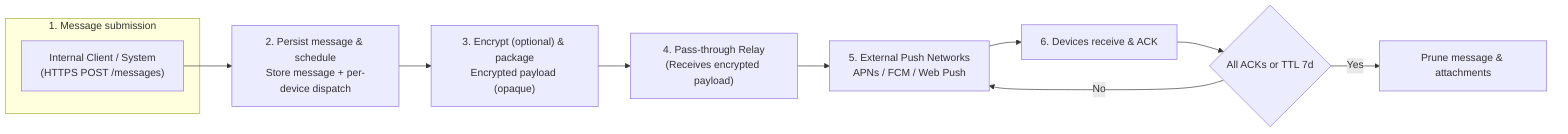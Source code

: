 flowchart LR
  subgraph Submit[1. Message submission]
    A["Internal Client / System<br/>(HTTPS POST /messages)"]
  end
  A --> B["2. Persist message & schedule<br/>Store message + per-device dispatch"]
  B --> C["3. Encrypt (optional) & package<br/>Encrypted payload (opaque)"]
  C --> D["4. Pass-through Relay<br/>(Receives encrypted payload)"]
  D --> E["5. External Push Networks<br/>APNs / FCM / Web Push"]
  E --> F["6. Devices receive & ACK"]
  F --> G{"All ACKs or TTL 7d"}
  G -->|Yes| H["Prune message & attachments"]
  G -->|No| E